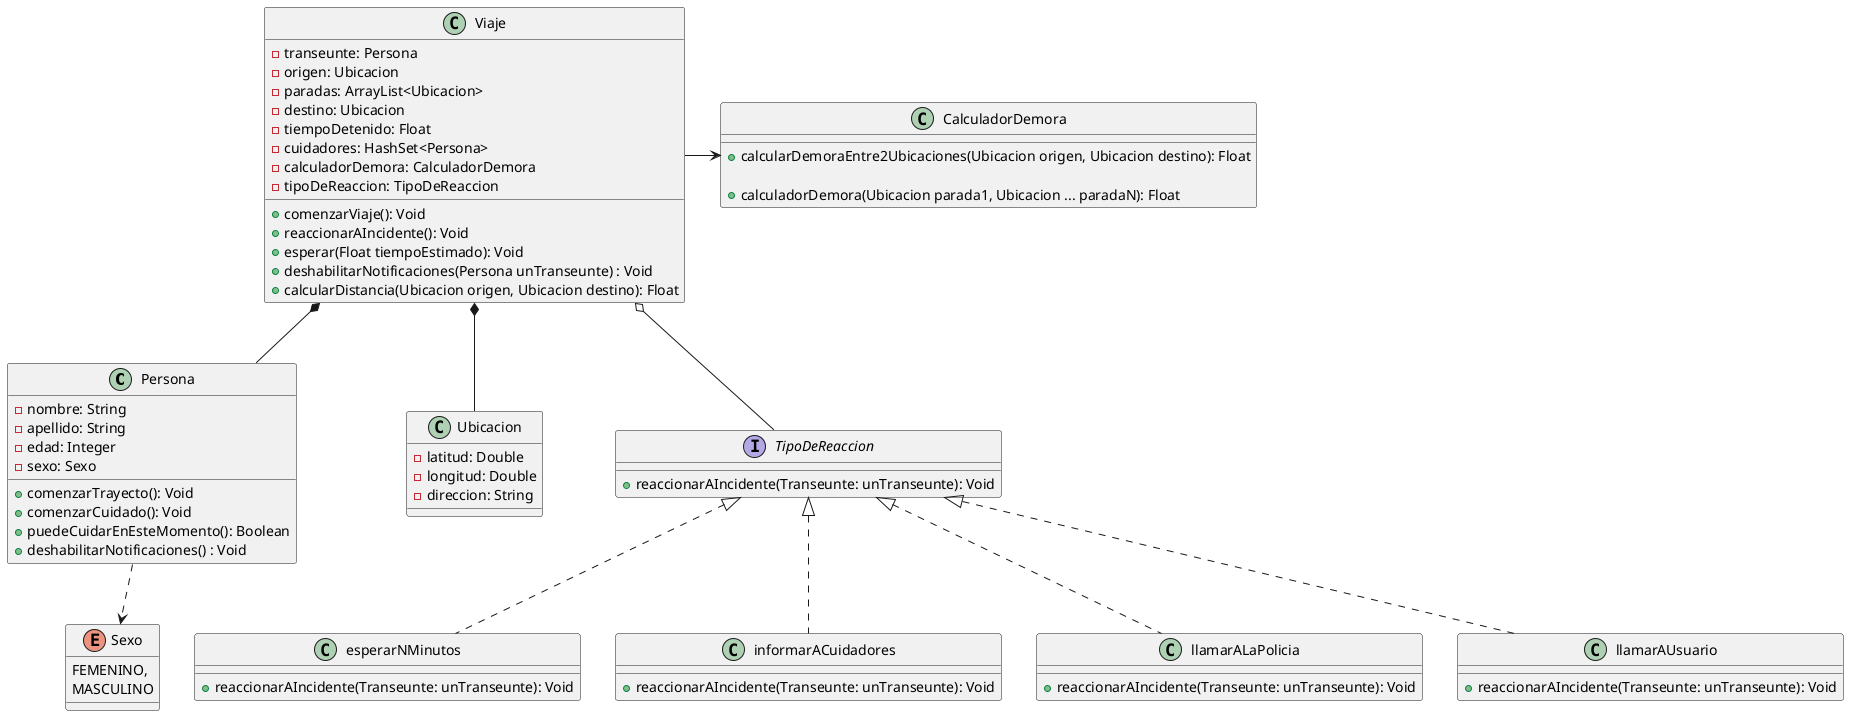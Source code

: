 @startuml

Persona ..> Sexo
Viaje *-- Persona
Viaje *-- Ubicacion
Viaje o-- TipoDeReaccion
Viaje -> CalculadorDemora

class Persona{
    -nombre: String
    -apellido: String
    -edad: Integer
    -sexo: Sexo

    +comenzarTrayecto(): Void
    +comenzarCuidado(): Void
    +puedeCuidarEnEsteMomento(): Boolean
    +deshabilitarNotificaciones() : Void
}

Enum Sexo{
    FEMENINO,
    MASCULINO
}

class Viaje{
    -transeunte: Persona
    -origen: Ubicacion
    -paradas: ArrayList<Ubicacion>
    -destino: Ubicacion
    -tiempoDetenido: Float
    -cuidadores: HashSet<Persona>
    -calculadorDemora: CalculadorDemora
    -tipoDeReaccion: TipoDeReaccion

    +comenzarViaje(): Void
    +reaccionarAIncidente(): Void
    +esperar(Float tiempoEstimado): Void
    +deshabilitarNotificaciones(Persona unTranseunte) : Void
    +calcularDistancia(Ubicacion origen, Ubicacion destino): Float
}

class CalculadorDemora{
    +calcularDemoraEntre2Ubicaciones(Ubicacion origen, Ubicacion destino): Float

    +calculadorDemora(Ubicacion parada1, Ubicacion ... paradaN): Float
}

class Ubicacion{
    -latitud: Double
    -longitud: Double
    -direccion: String
}

interface TipoDeReaccion{
    +reaccionarAIncidente(Transeunte: unTranseunte): Void
}

class esperarNMinutos implements TipoDeReaccion{
    +reaccionarAIncidente(Transeunte: unTranseunte): Void
}

class informarACuidadores implements TipoDeReaccion{
    +reaccionarAIncidente(Transeunte: unTranseunte): Void
}

class llamarALaPolicia implements TipoDeReaccion{
    +reaccionarAIncidente(Transeunte: unTranseunte): Void
}

class llamarAUsuario implements TipoDeReaccion{
    +reaccionarAIncidente(Transeunte: unTranseunte): Void
}

@enduml